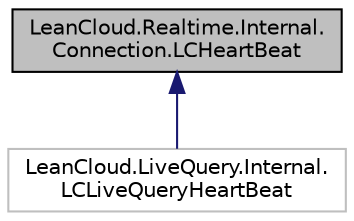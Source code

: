 digraph "LeanCloud.Realtime.Internal.Connection.LCHeartBeat"
{
  edge [fontname="Helvetica",fontsize="10",labelfontname="Helvetica",labelfontsize="10"];
  node [fontname="Helvetica",fontsize="10",shape=record];
  Node1 [label="LeanCloud.Realtime.Internal.\lConnection.LCHeartBeat",height=0.2,width=0.4,color="black", fillcolor="grey75", style="filled", fontcolor="black"];
  Node1 -> Node2 [dir="back",color="midnightblue",fontsize="10",style="solid",fontname="Helvetica"];
  Node2 [label="LeanCloud.LiveQuery.Internal.\lLCLiveQueryHeartBeat",height=0.2,width=0.4,color="grey75", fillcolor="white", style="filled",tooltip="LiveQuery 心跳控制器 "];
}
